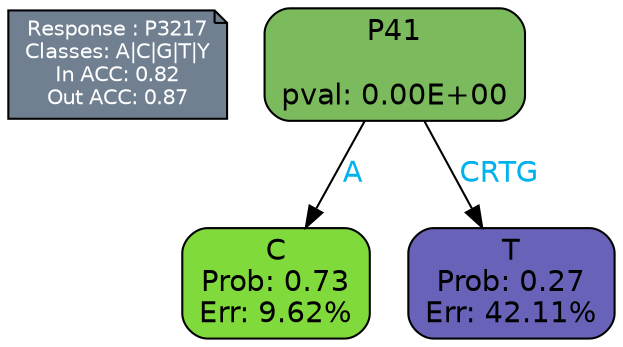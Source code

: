 digraph Tree {
node [shape=box, style="filled, rounded", color="black", fontname=helvetica] ;
graph [ranksep=equally, splines=polylines, bgcolor=transparent, dpi=600] ;
edge [fontname=helvetica] ;
LEGEND [label="Response : P3217
Classes: A|C|G|T|Y
In ACC: 0.82
Out ACC: 0.87
",shape=note,align=left,style=filled,fillcolor="slategray",fontcolor="white",fontsize=10];1 [label="P41

pval: 0.00E+00", fillcolor="#7bba5d"] ;
2 [label="C
Prob: 0.73
Err: 9.62%", fillcolor="#81da3c"] ;
3 [label="T
Prob: 0.27
Err: 42.11%", fillcolor="#6863b9"] ;
1 -> 2 [label="A",fontcolor=deepskyblue2] ;
1 -> 3 [label="CRTG",fontcolor=deepskyblue2] ;
{rank = same; 2;3;}{rank = same; LEGEND;1;}}